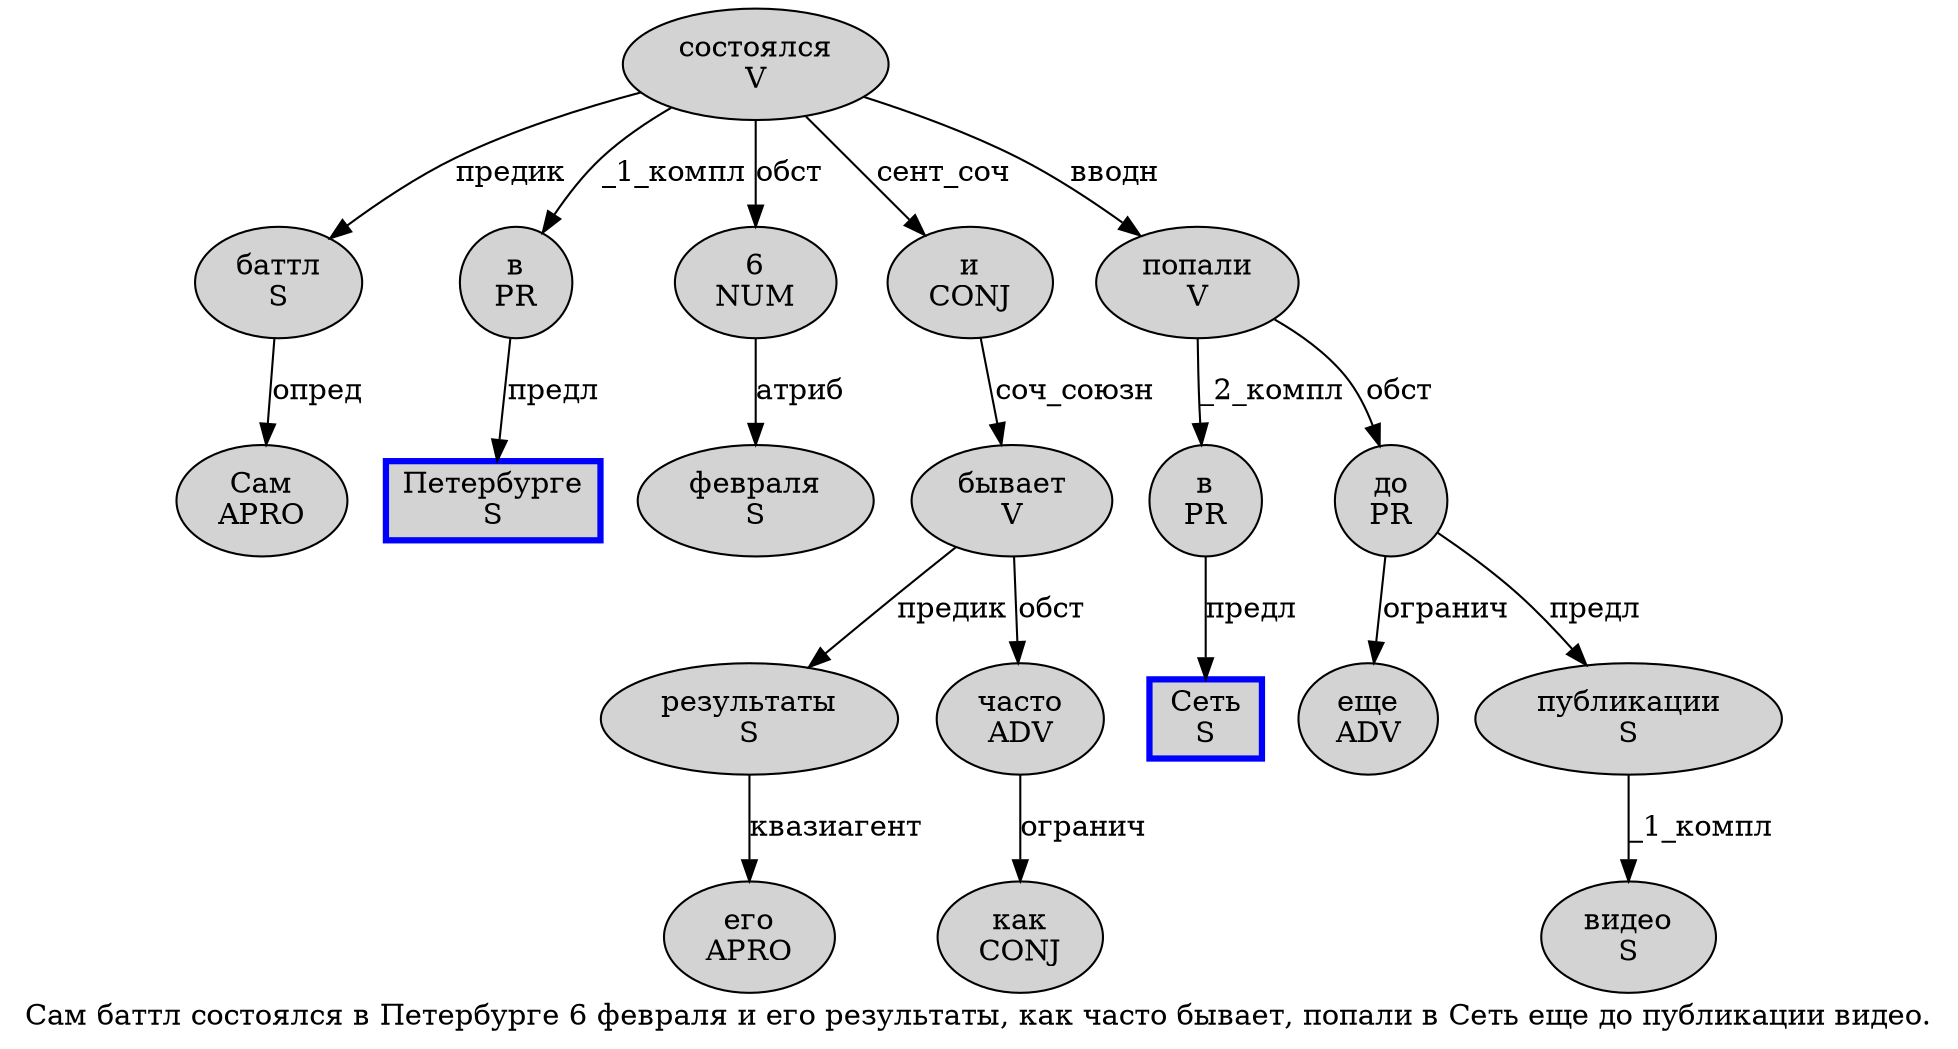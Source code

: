 digraph SENTENCE_334 {
	graph [label="Сам баттл состоялся в Петербурге 6 февраля и его результаты, как часто бывает, попали в Сеть еще до публикации видео."]
	node [style=filled]
		0 [label="Сам
APRO" color="" fillcolor=lightgray penwidth=1 shape=ellipse]
		1 [label="баттл
S" color="" fillcolor=lightgray penwidth=1 shape=ellipse]
		2 [label="состоялся
V" color="" fillcolor=lightgray penwidth=1 shape=ellipse]
		3 [label="в
PR" color="" fillcolor=lightgray penwidth=1 shape=ellipse]
		4 [label="Петербурге
S" color=blue fillcolor=lightgray penwidth=3 shape=box]
		5 [label="6
NUM" color="" fillcolor=lightgray penwidth=1 shape=ellipse]
		6 [label="февраля
S" color="" fillcolor=lightgray penwidth=1 shape=ellipse]
		7 [label="и
CONJ" color="" fillcolor=lightgray penwidth=1 shape=ellipse]
		8 [label="его
APRO" color="" fillcolor=lightgray penwidth=1 shape=ellipse]
		9 [label="результаты
S" color="" fillcolor=lightgray penwidth=1 shape=ellipse]
		11 [label="как
CONJ" color="" fillcolor=lightgray penwidth=1 shape=ellipse]
		12 [label="часто
ADV" color="" fillcolor=lightgray penwidth=1 shape=ellipse]
		13 [label="бывает
V" color="" fillcolor=lightgray penwidth=1 shape=ellipse]
		15 [label="попали
V" color="" fillcolor=lightgray penwidth=1 shape=ellipse]
		16 [label="в
PR" color="" fillcolor=lightgray penwidth=1 shape=ellipse]
		17 [label="Сеть
S" color=blue fillcolor=lightgray penwidth=3 shape=box]
		18 [label="еще
ADV" color="" fillcolor=lightgray penwidth=1 shape=ellipse]
		19 [label="до
PR" color="" fillcolor=lightgray penwidth=1 shape=ellipse]
		20 [label="публикации
S" color="" fillcolor=lightgray penwidth=1 shape=ellipse]
		21 [label="видео
S" color="" fillcolor=lightgray penwidth=1 shape=ellipse]
			16 -> 17 [label="предл"]
			3 -> 4 [label="предл"]
			15 -> 16 [label="_2_компл"]
			15 -> 19 [label="обст"]
			2 -> 1 [label="предик"]
			2 -> 3 [label="_1_компл"]
			2 -> 5 [label="обст"]
			2 -> 7 [label="сент_соч"]
			2 -> 15 [label="вводн"]
			12 -> 11 [label="огранич"]
			7 -> 13 [label="соч_союзн"]
			19 -> 18 [label="огранич"]
			19 -> 20 [label="предл"]
			9 -> 8 [label="квазиагент"]
			20 -> 21 [label="_1_компл"]
			5 -> 6 [label="атриб"]
			1 -> 0 [label="опред"]
			13 -> 9 [label="предик"]
			13 -> 12 [label="обст"]
}
